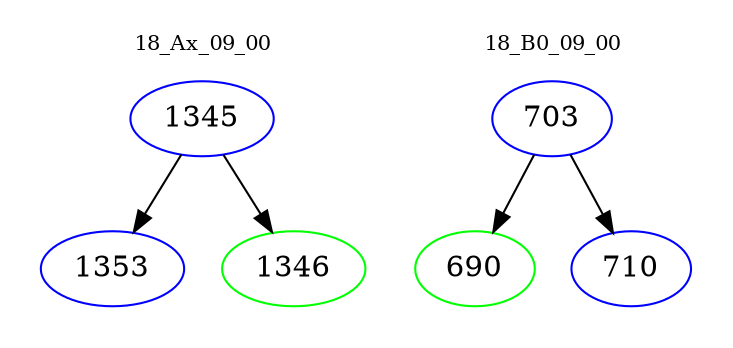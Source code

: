 digraph{
subgraph cluster_0 {
color = white
label = "18_Ax_09_00";
fontsize=10;
T0_1345 [label="1345", color="blue"]
T0_1345 -> T0_1353 [color="black"]
T0_1353 [label="1353", color="blue"]
T0_1345 -> T0_1346 [color="black"]
T0_1346 [label="1346", color="green"]
}
subgraph cluster_1 {
color = white
label = "18_B0_09_00";
fontsize=10;
T1_703 [label="703", color="blue"]
T1_703 -> T1_690 [color="black"]
T1_690 [label="690", color="green"]
T1_703 -> T1_710 [color="black"]
T1_710 [label="710", color="blue"]
}
}
